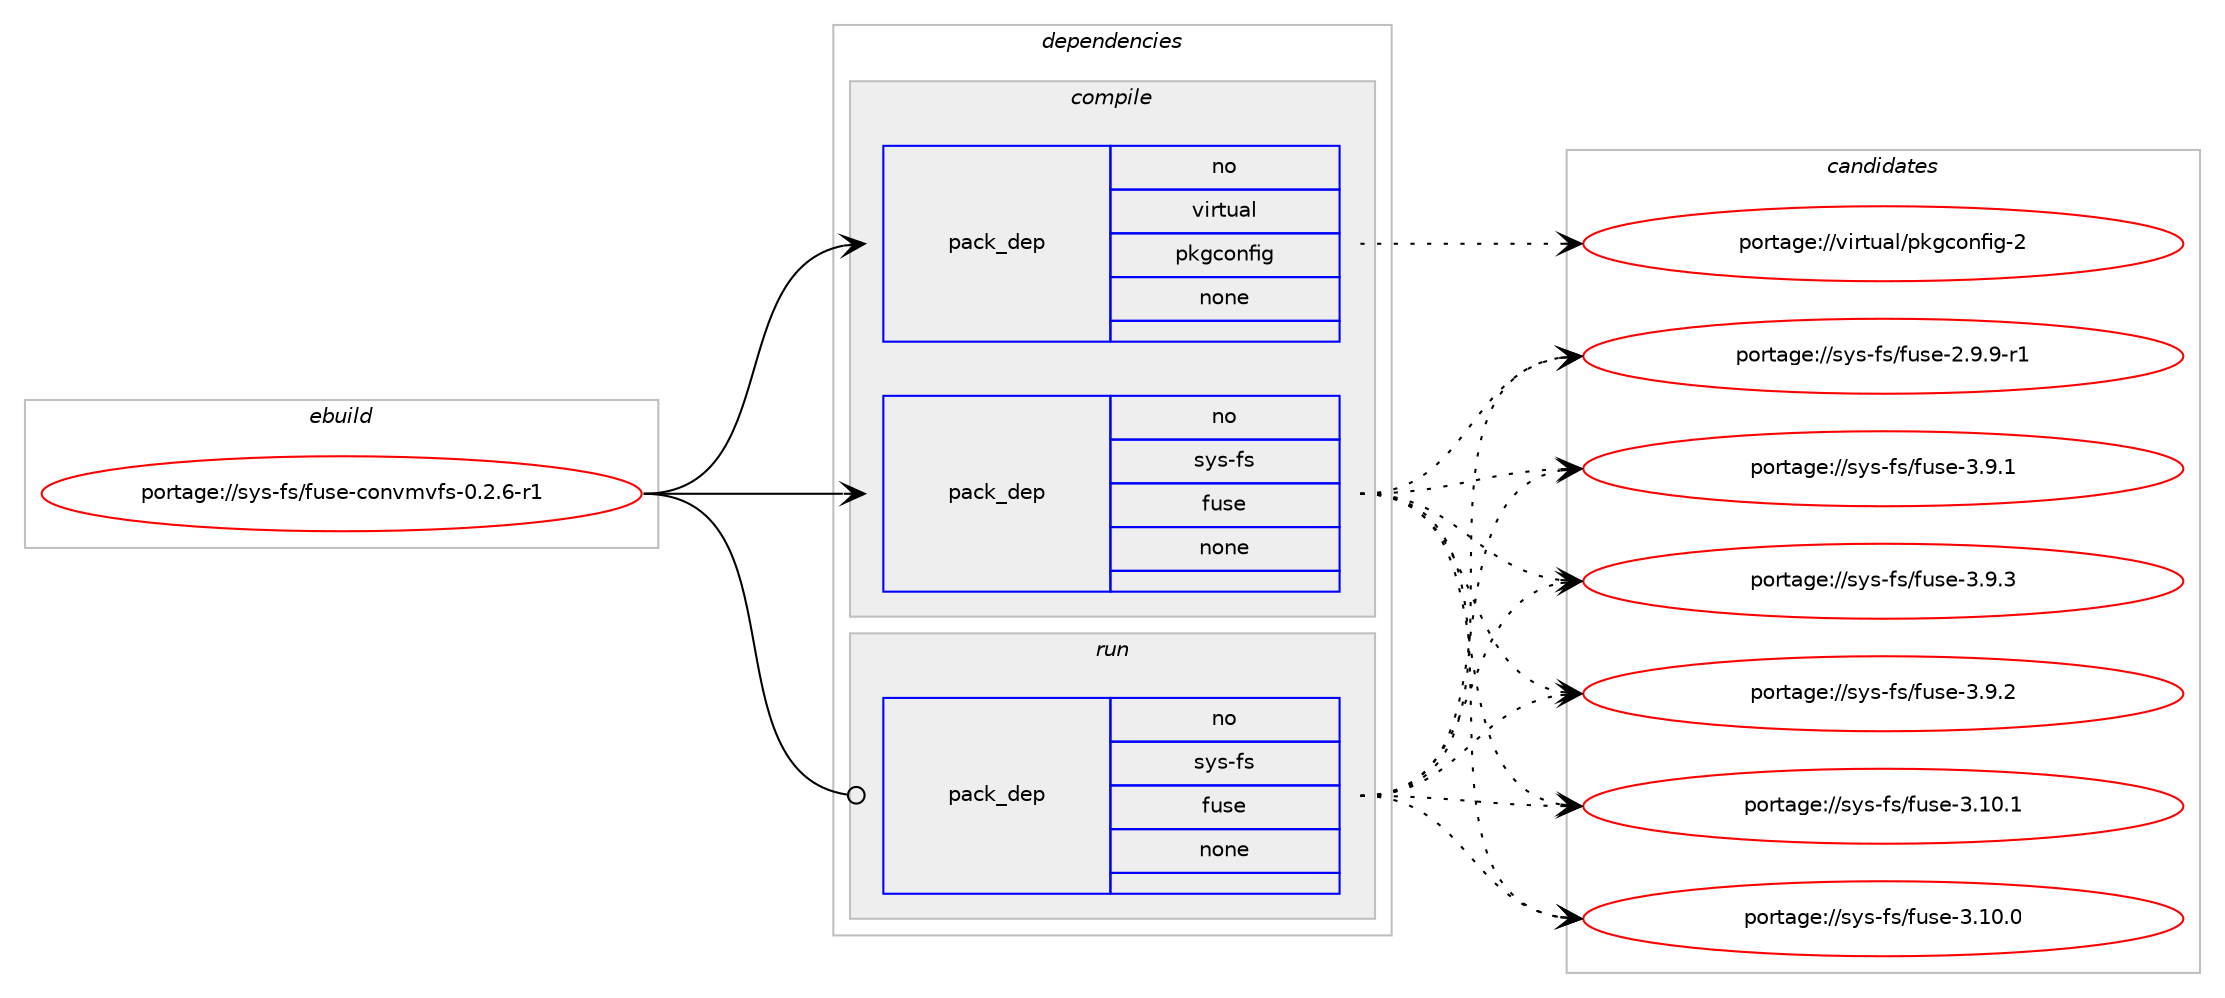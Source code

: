 digraph prolog {

# *************
# Graph options
# *************

newrank=true;
concentrate=true;
compound=true;
graph [rankdir=LR,fontname=Helvetica,fontsize=10,ranksep=1.5];#, ranksep=2.5, nodesep=0.2];
edge  [arrowhead=vee];
node  [fontname=Helvetica,fontsize=10];

# **********
# The ebuild
# **********

subgraph cluster_leftcol {
color=gray;
rank=same;
label=<<i>ebuild</i>>;
id [label="portage://sys-fs/fuse-convmvfs-0.2.6-r1", color=red, width=4, href="../sys-fs/fuse-convmvfs-0.2.6-r1.svg"];
}

# ****************
# The dependencies
# ****************

subgraph cluster_midcol {
color=gray;
label=<<i>dependencies</i>>;
subgraph cluster_compile {
fillcolor="#eeeeee";
style=filled;
label=<<i>compile</i>>;
subgraph pack1355 {
dependency1551 [label=<<TABLE BORDER="0" CELLBORDER="1" CELLSPACING="0" CELLPADDING="4" WIDTH="220"><TR><TD ROWSPAN="6" CELLPADDING="30">pack_dep</TD></TR><TR><TD WIDTH="110">no</TD></TR><TR><TD>sys-fs</TD></TR><TR><TD>fuse</TD></TR><TR><TD>none</TD></TR><TR><TD></TD></TR></TABLE>>, shape=none, color=blue];
}
id:e -> dependency1551:w [weight=20,style="solid",arrowhead="vee"];
subgraph pack1356 {
dependency1552 [label=<<TABLE BORDER="0" CELLBORDER="1" CELLSPACING="0" CELLPADDING="4" WIDTH="220"><TR><TD ROWSPAN="6" CELLPADDING="30">pack_dep</TD></TR><TR><TD WIDTH="110">no</TD></TR><TR><TD>virtual</TD></TR><TR><TD>pkgconfig</TD></TR><TR><TD>none</TD></TR><TR><TD></TD></TR></TABLE>>, shape=none, color=blue];
}
id:e -> dependency1552:w [weight=20,style="solid",arrowhead="vee"];
}
subgraph cluster_compileandrun {
fillcolor="#eeeeee";
style=filled;
label=<<i>compile and run</i>>;
}
subgraph cluster_run {
fillcolor="#eeeeee";
style=filled;
label=<<i>run</i>>;
subgraph pack1357 {
dependency1553 [label=<<TABLE BORDER="0" CELLBORDER="1" CELLSPACING="0" CELLPADDING="4" WIDTH="220"><TR><TD ROWSPAN="6" CELLPADDING="30">pack_dep</TD></TR><TR><TD WIDTH="110">no</TD></TR><TR><TD>sys-fs</TD></TR><TR><TD>fuse</TD></TR><TR><TD>none</TD></TR><TR><TD></TD></TR></TABLE>>, shape=none, color=blue];
}
id:e -> dependency1553:w [weight=20,style="solid",arrowhead="odot"];
}
}

# **************
# The candidates
# **************

subgraph cluster_choices {
rank=same;
color=gray;
label=<<i>candidates</i>>;

subgraph choice1355 {
color=black;
nodesep=1;
choice1151211154510211547102117115101455146574651 [label="portage://sys-fs/fuse-3.9.3", color=red, width=4,href="../sys-fs/fuse-3.9.3.svg"];
choice1151211154510211547102117115101455146574650 [label="portage://sys-fs/fuse-3.9.2", color=red, width=4,href="../sys-fs/fuse-3.9.2.svg"];
choice1151211154510211547102117115101455146574649 [label="portage://sys-fs/fuse-3.9.1", color=red, width=4,href="../sys-fs/fuse-3.9.1.svg"];
choice115121115451021154710211711510145514649484649 [label="portage://sys-fs/fuse-3.10.1", color=red, width=4,href="../sys-fs/fuse-3.10.1.svg"];
choice115121115451021154710211711510145514649484648 [label="portage://sys-fs/fuse-3.10.0", color=red, width=4,href="../sys-fs/fuse-3.10.0.svg"];
choice11512111545102115471021171151014550465746574511449 [label="portage://sys-fs/fuse-2.9.9-r1", color=red, width=4,href="../sys-fs/fuse-2.9.9-r1.svg"];
dependency1551:e -> choice1151211154510211547102117115101455146574651:w [style=dotted,weight="100"];
dependency1551:e -> choice1151211154510211547102117115101455146574650:w [style=dotted,weight="100"];
dependency1551:e -> choice1151211154510211547102117115101455146574649:w [style=dotted,weight="100"];
dependency1551:e -> choice115121115451021154710211711510145514649484649:w [style=dotted,weight="100"];
dependency1551:e -> choice115121115451021154710211711510145514649484648:w [style=dotted,weight="100"];
dependency1551:e -> choice11512111545102115471021171151014550465746574511449:w [style=dotted,weight="100"];
}
subgraph choice1356 {
color=black;
nodesep=1;
choice1181051141161179710847112107103991111101021051034550 [label="portage://virtual/pkgconfig-2", color=red, width=4,href="../virtual/pkgconfig-2.svg"];
dependency1552:e -> choice1181051141161179710847112107103991111101021051034550:w [style=dotted,weight="100"];
}
subgraph choice1357 {
color=black;
nodesep=1;
choice1151211154510211547102117115101455146574651 [label="portage://sys-fs/fuse-3.9.3", color=red, width=4,href="../sys-fs/fuse-3.9.3.svg"];
choice1151211154510211547102117115101455146574650 [label="portage://sys-fs/fuse-3.9.2", color=red, width=4,href="../sys-fs/fuse-3.9.2.svg"];
choice1151211154510211547102117115101455146574649 [label="portage://sys-fs/fuse-3.9.1", color=red, width=4,href="../sys-fs/fuse-3.9.1.svg"];
choice115121115451021154710211711510145514649484649 [label="portage://sys-fs/fuse-3.10.1", color=red, width=4,href="../sys-fs/fuse-3.10.1.svg"];
choice115121115451021154710211711510145514649484648 [label="portage://sys-fs/fuse-3.10.0", color=red, width=4,href="../sys-fs/fuse-3.10.0.svg"];
choice11512111545102115471021171151014550465746574511449 [label="portage://sys-fs/fuse-2.9.9-r1", color=red, width=4,href="../sys-fs/fuse-2.9.9-r1.svg"];
dependency1553:e -> choice1151211154510211547102117115101455146574651:w [style=dotted,weight="100"];
dependency1553:e -> choice1151211154510211547102117115101455146574650:w [style=dotted,weight="100"];
dependency1553:e -> choice1151211154510211547102117115101455146574649:w [style=dotted,weight="100"];
dependency1553:e -> choice115121115451021154710211711510145514649484649:w [style=dotted,weight="100"];
dependency1553:e -> choice115121115451021154710211711510145514649484648:w [style=dotted,weight="100"];
dependency1553:e -> choice11512111545102115471021171151014550465746574511449:w [style=dotted,weight="100"];
}
}

}
